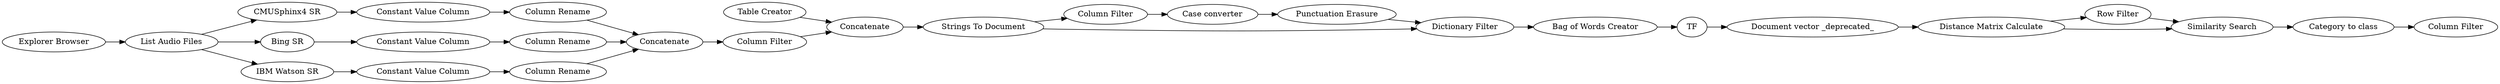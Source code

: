 digraph {
	"5919624881233454920_19" [label="Column Rename"]
	"5919624881233454920_53" [label="Distance Matrix Calculate"]
	"5919624881233454920_26" [label="Column Filter"]
	"5919624881233454920_55" [label="Row Filter"]
	"5919624881233454920_56" [label="Dictionary Filter"]
	"5919624881233454920_24" [label="Column Filter"]
	"5919624881233454920_5" [label="CMUSphinx4 SR"]
	"-1351215962689364174_27" [label="Case converter"]
	"5919624881233454920_16" [label="Constant Value Column"]
	"5919624881233454920_7" [label="List Audio Files"]
	"5919624881233454920_18" [label="Column Rename"]
	"5919624881233454920_13" [label="Bing SR"]
	"5919624881233454920_54" [label="Similarity Search"]
	"-1351215962689364174_30" [label="Punctuation Erasure"]
	"5919624881233454920_59" [label="Explorer Browser"]
	"5919624881233454920_58" [label="Column Filter"]
	"5919624881233454920_25" [label=Concatenate]
	"5919624881233454920_57" [label="Category to class"]
	"5919624881233454920_15" [label="Constant Value Column"]
	"5919624881233454920_43" [label=TF]
	"5919624881233454920_20" [label="Column Rename"]
	"5919624881233454920_14" [label="IBM Watson SR"]
	"5919624881233454920_61" [label=Concatenate]
	"5919624881233454920_22" [label="Strings To Document"]
	"5919624881233454920_23" [label="Table Creator"]
	"5919624881233454920_52" [label="Document vector _deprecated_"]
	"5919624881233454920_37" [label="Bag of Words Creator"]
	"5919624881233454920_17" [label="Constant Value Column"]
	"5919624881233454920_59" -> "5919624881233454920_7"
	"5919624881233454920_13" -> "5919624881233454920_16"
	"5919624881233454920_20" -> "5919624881233454920_61"
	"5919624881233454920_16" -> "5919624881233454920_19"
	"5919624881233454920_18" -> "5919624881233454920_61"
	"5919624881233454920_22" -> "5919624881233454920_26"
	"5919624881233454920_54" -> "5919624881233454920_57"
	"5919624881233454920_26" -> "-1351215962689364174_27"
	"5919624881233454920_14" -> "5919624881233454920_17"
	"5919624881233454920_5" -> "5919624881233454920_15"
	"5919624881233454920_25" -> "5919624881233454920_22"
	"5919624881233454920_57" -> "5919624881233454920_58"
	"5919624881233454920_15" -> "5919624881233454920_18"
	"5919624881233454920_24" -> "5919624881233454920_25"
	"5919624881233454920_37" -> "5919624881233454920_43"
	"5919624881233454920_7" -> "5919624881233454920_14"
	"-1351215962689364174_27" -> "-1351215962689364174_30"
	"5919624881233454920_23" -> "5919624881233454920_25"
	"-1351215962689364174_30" -> "5919624881233454920_56"
	"5919624881233454920_56" -> "5919624881233454920_37"
	"5919624881233454920_61" -> "5919624881233454920_24"
	"5919624881233454920_7" -> "5919624881233454920_5"
	"5919624881233454920_52" -> "5919624881233454920_53"
	"5919624881233454920_55" -> "5919624881233454920_54"
	"5919624881233454920_17" -> "5919624881233454920_20"
	"5919624881233454920_22" -> "5919624881233454920_56"
	"5919624881233454920_53" -> "5919624881233454920_55"
	"5919624881233454920_7" -> "5919624881233454920_13"
	"5919624881233454920_43" -> "5919624881233454920_52"
	"5919624881233454920_19" -> "5919624881233454920_61"
	"5919624881233454920_53" -> "5919624881233454920_54"
	rankdir=LR
}
